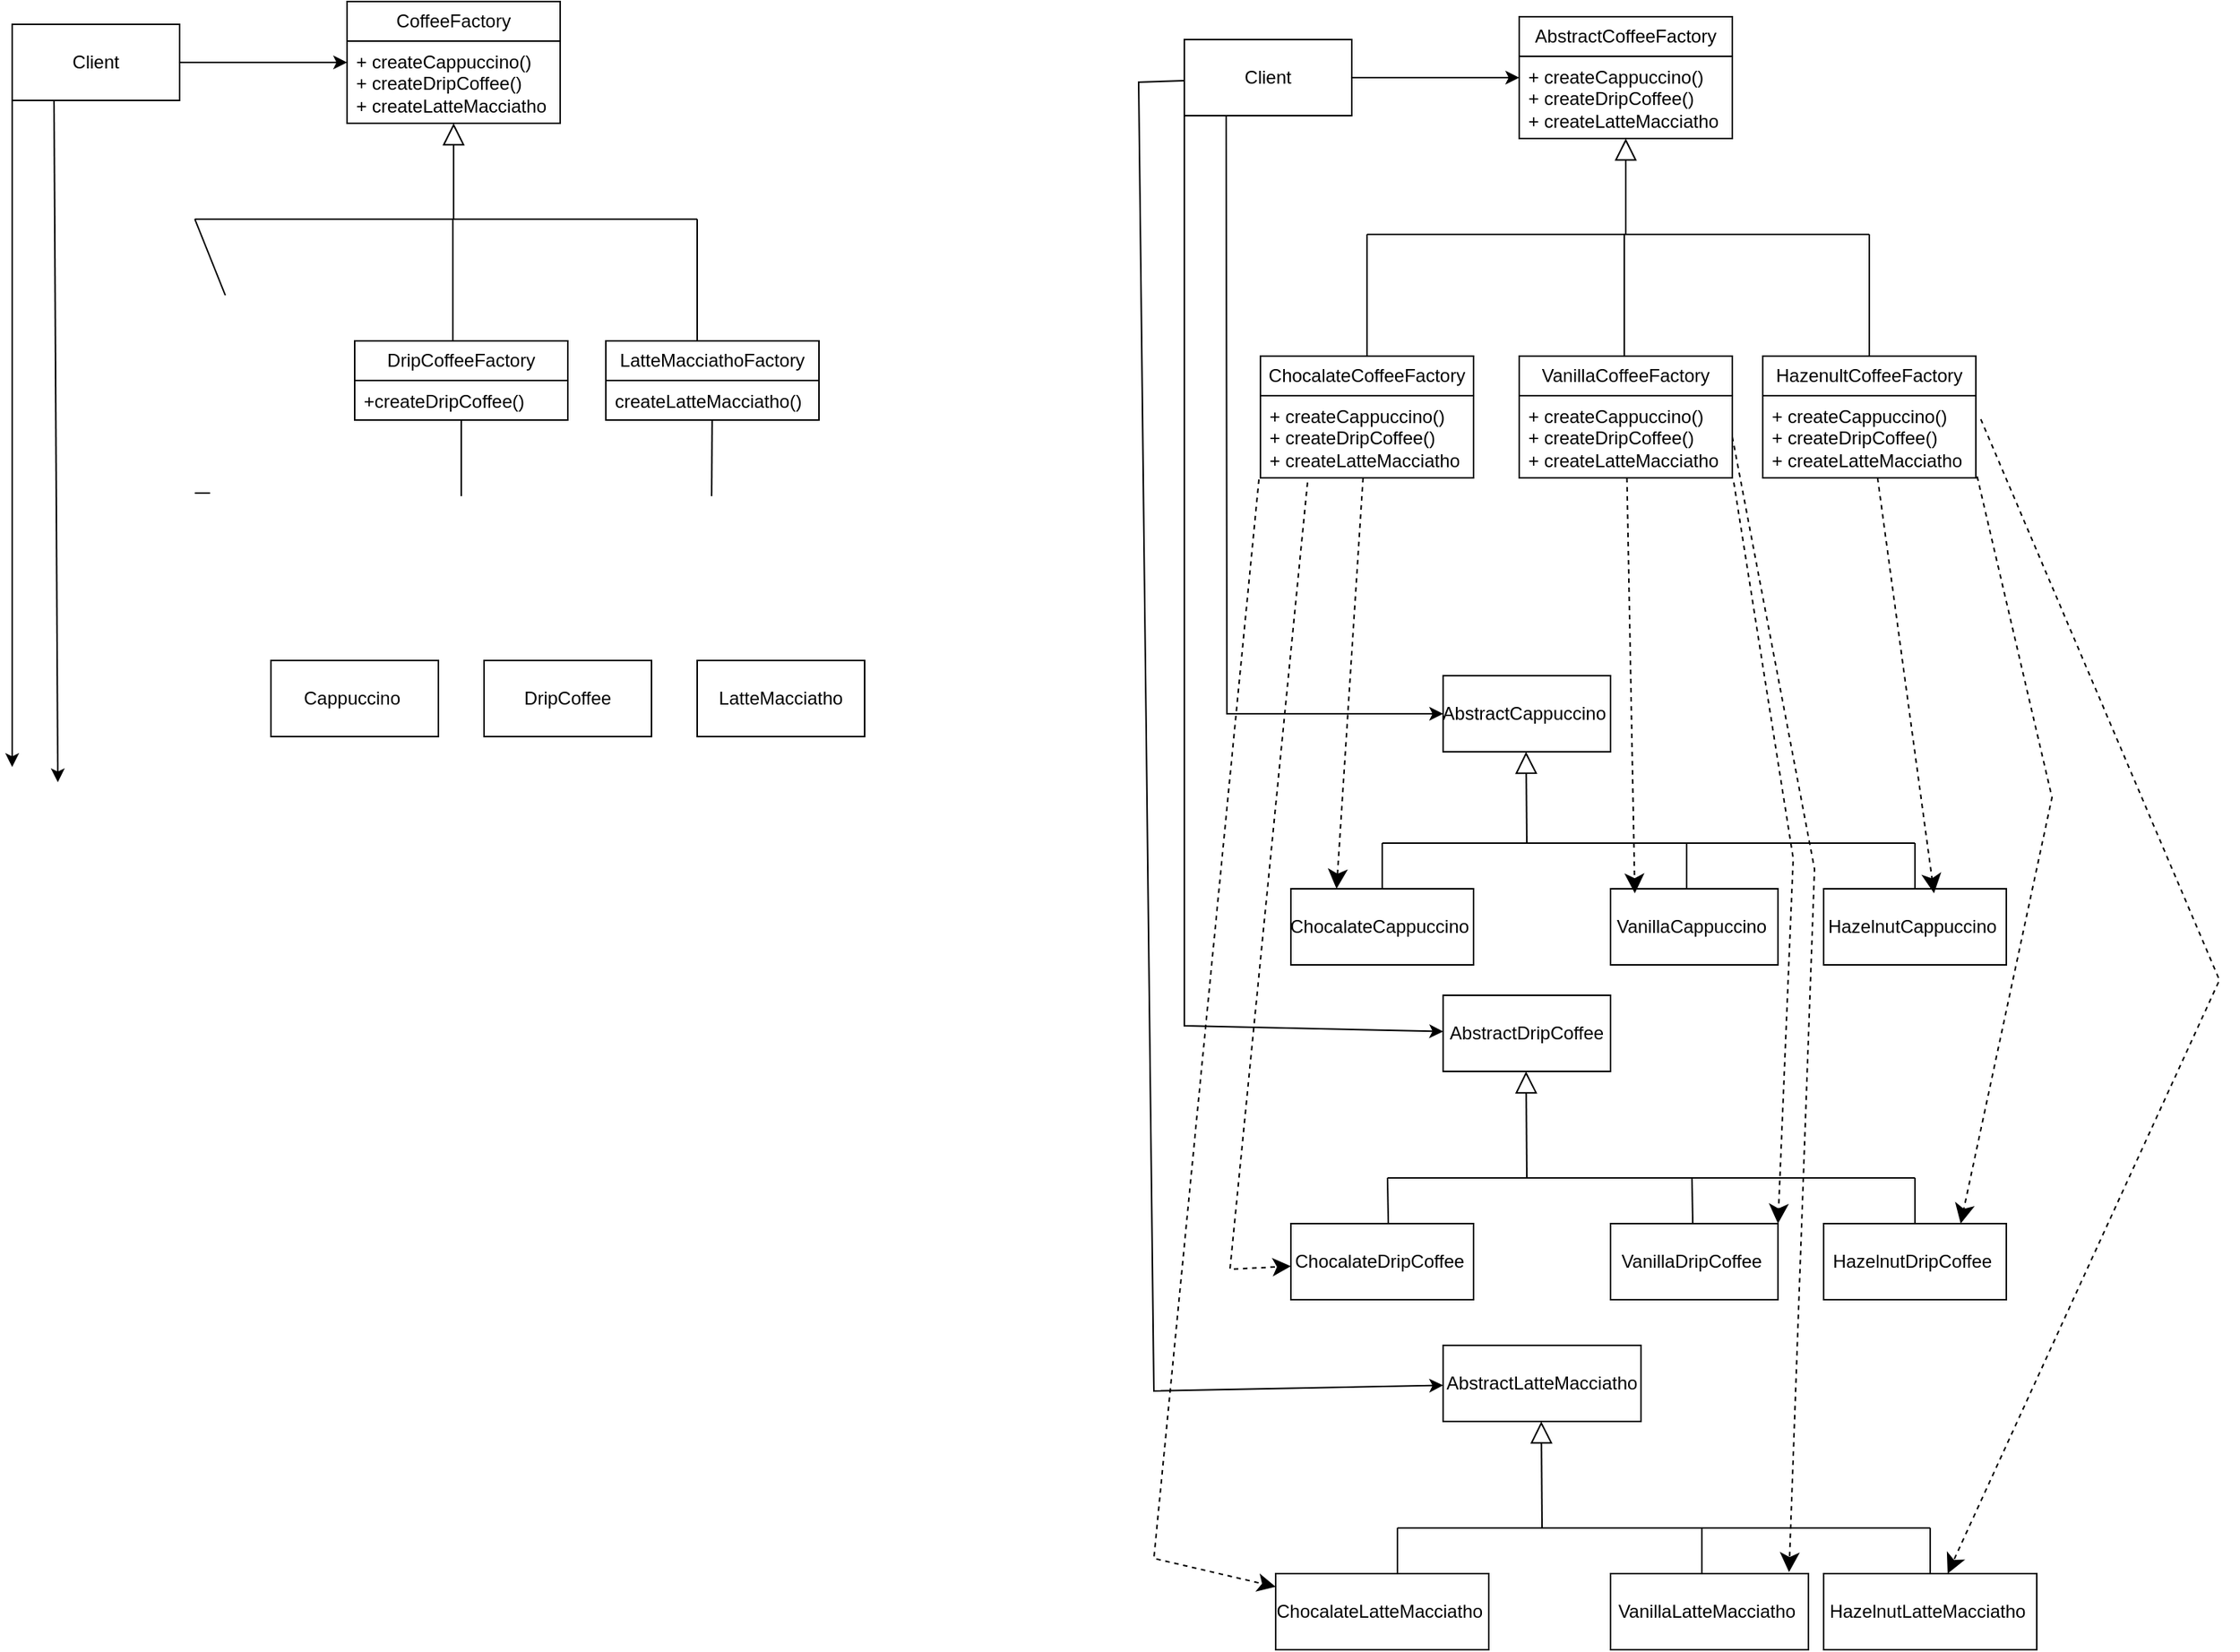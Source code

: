 <mxfile version="22.1.0" type="github">
  <diagram name="Page-1" id="4C7nGabXy9XK7AoCNsLR">
    <mxGraphModel dx="1211" dy="957" grid="1" gridSize="10" guides="1" tooltips="1" connect="1" arrows="1" fold="1" page="1" pageScale="1" pageWidth="850" pageHeight="1100" math="0" shadow="0">
      <root>
        <mxCell id="0" />
        <mxCell id="1" parent="0" />
        <mxCell id="ybdqn9EeEbOqEpaxUI_V-1" value="CoffeeFactory" style="swimlane;fontStyle=0;childLayout=stackLayout;horizontal=1;startSize=26;fillColor=none;horizontalStack=0;resizeParent=1;resizeParentMax=0;resizeLast=0;collapsible=1;marginBottom=0;whiteSpace=wrap;html=1;" vertex="1" parent="1">
          <mxGeometry x="350" y="307" width="140" height="80" as="geometry" />
        </mxCell>
        <mxCell id="ybdqn9EeEbOqEpaxUI_V-3" value="+ createCappuccino()&lt;br&gt;+ createDripCoffee()&lt;br&gt;+ createLatteMacciatho" style="text;strokeColor=none;fillColor=none;align=left;verticalAlign=top;spacingLeft=4;spacingRight=4;overflow=hidden;rotatable=0;points=[[0,0.5],[1,0.5]];portConstraint=eastwest;whiteSpace=wrap;html=1;" vertex="1" parent="ybdqn9EeEbOqEpaxUI_V-1">
          <mxGeometry y="26" width="140" height="54" as="geometry" />
        </mxCell>
        <mxCell id="ybdqn9EeEbOqEpaxUI_V-5" value="Client" style="html=1;whiteSpace=wrap;" vertex="1" parent="1">
          <mxGeometry x="130" y="322" width="110" height="50" as="geometry" />
        </mxCell>
        <mxCell id="ybdqn9EeEbOqEpaxUI_V-6" value="" style="endArrow=classic;html=1;rounded=0;" edge="1" parent="1" source="ybdqn9EeEbOqEpaxUI_V-5" target="ybdqn9EeEbOqEpaxUI_V-1">
          <mxGeometry width="50" height="50" relative="1" as="geometry">
            <mxPoint x="400" y="370" as="sourcePoint" />
            <mxPoint x="450" y="320" as="targetPoint" />
          </mxGeometry>
        </mxCell>
        <mxCell id="ybdqn9EeEbOqEpaxUI_V-7" value="" style="endArrow=block;html=1;rounded=0;endFill=0;endSize=12;" edge="1" parent="1" target="ybdqn9EeEbOqEpaxUI_V-1">
          <mxGeometry width="50" height="50" relative="1" as="geometry">
            <mxPoint x="420" y="450" as="sourcePoint" />
            <mxPoint x="450" y="320" as="targetPoint" />
          </mxGeometry>
        </mxCell>
        <mxCell id="ybdqn9EeEbOqEpaxUI_V-12" value="DripCoffeeFactory" style="swimlane;fontStyle=0;childLayout=stackLayout;horizontal=1;startSize=26;fillColor=none;horizontalStack=0;resizeParent=1;resizeParentMax=0;resizeLast=0;collapsible=1;marginBottom=0;whiteSpace=wrap;html=1;" vertex="1" parent="1">
          <mxGeometry x="355" y="530" width="140" height="52" as="geometry" />
        </mxCell>
        <mxCell id="ybdqn9EeEbOqEpaxUI_V-13" value="+createDripCoffee()" style="text;strokeColor=none;fillColor=none;align=left;verticalAlign=top;spacingLeft=4;spacingRight=4;overflow=hidden;rotatable=0;points=[[0,0.5],[1,0.5]];portConstraint=eastwest;whiteSpace=wrap;html=1;" vertex="1" parent="ybdqn9EeEbOqEpaxUI_V-12">
          <mxGeometry y="26" width="140" height="26" as="geometry" />
        </mxCell>
        <mxCell id="ybdqn9EeEbOqEpaxUI_V-16" value="LatteMacciathoFactory" style="swimlane;fontStyle=0;childLayout=stackLayout;horizontal=1;startSize=26;fillColor=none;horizontalStack=0;resizeParent=1;resizeParentMax=0;resizeLast=0;collapsible=1;marginBottom=0;whiteSpace=wrap;html=1;" vertex="1" parent="1">
          <mxGeometry x="520" y="530" width="140" height="52" as="geometry" />
        </mxCell>
        <mxCell id="ybdqn9EeEbOqEpaxUI_V-17" value="createLatteMacciatho()" style="text;strokeColor=none;fillColor=none;align=left;verticalAlign=top;spacingLeft=4;spacingRight=4;overflow=hidden;rotatable=0;points=[[0,0.5],[1,0.5]];portConstraint=eastwest;whiteSpace=wrap;html=1;" vertex="1" parent="ybdqn9EeEbOqEpaxUI_V-16">
          <mxGeometry y="26" width="140" height="26" as="geometry" />
        </mxCell>
        <mxCell id="ybdqn9EeEbOqEpaxUI_V-20" value="" style="endArrow=none;html=1;rounded=0;" edge="1" parent="1">
          <mxGeometry width="50" height="50" relative="1" as="geometry">
            <mxPoint x="250" y="450" as="sourcePoint" />
            <mxPoint x="580" y="450" as="targetPoint" />
          </mxGeometry>
        </mxCell>
        <mxCell id="ybdqn9EeEbOqEpaxUI_V-25" value="" style="endArrow=none;html=1;rounded=0;" edge="1" parent="1">
          <mxGeometry width="50" height="50" relative="1" as="geometry">
            <mxPoint x="270" y="500" as="sourcePoint" />
            <mxPoint x="250" y="450" as="targetPoint" />
          </mxGeometry>
        </mxCell>
        <mxCell id="ybdqn9EeEbOqEpaxUI_V-26" value="" style="endArrow=none;html=1;rounded=0;" edge="1" parent="1">
          <mxGeometry width="50" height="50" relative="1" as="geometry">
            <mxPoint x="419.5" y="530" as="sourcePoint" />
            <mxPoint x="419.5" y="450" as="targetPoint" />
          </mxGeometry>
        </mxCell>
        <mxCell id="ybdqn9EeEbOqEpaxUI_V-27" value="" style="endArrow=none;html=1;rounded=0;" edge="1" parent="1">
          <mxGeometry width="50" height="50" relative="1" as="geometry">
            <mxPoint x="580" y="530" as="sourcePoint" />
            <mxPoint x="580" y="450" as="targetPoint" />
          </mxGeometry>
        </mxCell>
        <mxCell id="ybdqn9EeEbOqEpaxUI_V-28" value="" style="endArrow=none;html=1;rounded=0;" edge="1" parent="1">
          <mxGeometry width="50" height="50" relative="1" as="geometry">
            <mxPoint x="250" y="630" as="sourcePoint" />
            <mxPoint x="260" y="630" as="targetPoint" />
          </mxGeometry>
        </mxCell>
        <mxCell id="ybdqn9EeEbOqEpaxUI_V-29" value="" style="endArrow=none;html=1;rounded=0;" edge="1" parent="1" target="ybdqn9EeEbOqEpaxUI_V-12">
          <mxGeometry width="50" height="50" relative="1" as="geometry">
            <mxPoint x="425" y="632" as="sourcePoint" />
            <mxPoint x="430" y="582" as="targetPoint" />
          </mxGeometry>
        </mxCell>
        <mxCell id="ybdqn9EeEbOqEpaxUI_V-30" value="" style="endArrow=none;html=1;rounded=0;" edge="1" parent="1" target="ybdqn9EeEbOqEpaxUI_V-16">
          <mxGeometry width="50" height="50" relative="1" as="geometry">
            <mxPoint x="589.5" y="632" as="sourcePoint" />
            <mxPoint x="589.5" y="582" as="targetPoint" />
          </mxGeometry>
        </mxCell>
        <mxCell id="ybdqn9EeEbOqEpaxUI_V-31" value="" style="endArrow=classic;html=1;rounded=0;exitX=0;exitY=1;exitDx=0;exitDy=0;" edge="1" parent="1" source="ybdqn9EeEbOqEpaxUI_V-5">
          <mxGeometry width="50" height="50" relative="1" as="geometry">
            <mxPoint x="400" y="590" as="sourcePoint" />
            <mxPoint x="130" y="810" as="targetPoint" />
          </mxGeometry>
        </mxCell>
        <mxCell id="ybdqn9EeEbOqEpaxUI_V-32" value="" style="endArrow=classic;html=1;rounded=0;exitX=0.25;exitY=1;exitDx=0;exitDy=0;" edge="1" parent="1" source="ybdqn9EeEbOqEpaxUI_V-5">
          <mxGeometry width="50" height="50" relative="1" as="geometry">
            <mxPoint x="400" y="590" as="sourcePoint" />
            <mxPoint x="160" y="820" as="targetPoint" />
          </mxGeometry>
        </mxCell>
        <mxCell id="ybdqn9EeEbOqEpaxUI_V-33" value="Cappuccino&amp;nbsp;" style="html=1;whiteSpace=wrap;" vertex="1" parent="1">
          <mxGeometry x="300" y="740" width="110" height="50" as="geometry" />
        </mxCell>
        <mxCell id="ybdqn9EeEbOqEpaxUI_V-34" value="DripCoffee" style="html=1;whiteSpace=wrap;" vertex="1" parent="1">
          <mxGeometry x="440" y="740" width="110" height="50" as="geometry" />
        </mxCell>
        <mxCell id="ybdqn9EeEbOqEpaxUI_V-35" value="LatteMacciatho" style="html=1;whiteSpace=wrap;" vertex="1" parent="1">
          <mxGeometry x="580" y="740" width="110" height="50" as="geometry" />
        </mxCell>
        <mxCell id="ybdqn9EeEbOqEpaxUI_V-36" value="AbstractCoffeeFactory" style="swimlane;fontStyle=0;childLayout=stackLayout;horizontal=1;startSize=26;fillColor=none;horizontalStack=0;resizeParent=1;resizeParentMax=0;resizeLast=0;collapsible=1;marginBottom=0;whiteSpace=wrap;html=1;" vertex="1" parent="1">
          <mxGeometry x="1120" y="317" width="140" height="80" as="geometry" />
        </mxCell>
        <mxCell id="ybdqn9EeEbOqEpaxUI_V-37" value="+ createCappuccino()&lt;br&gt;+ createDripCoffee()&lt;br&gt;+ createLatteMacciatho" style="text;strokeColor=none;fillColor=none;align=left;verticalAlign=top;spacingLeft=4;spacingRight=4;overflow=hidden;rotatable=0;points=[[0,0.5],[1,0.5]];portConstraint=eastwest;whiteSpace=wrap;html=1;" vertex="1" parent="ybdqn9EeEbOqEpaxUI_V-36">
          <mxGeometry y="26" width="140" height="54" as="geometry" />
        </mxCell>
        <mxCell id="ybdqn9EeEbOqEpaxUI_V-38" value="Client" style="html=1;whiteSpace=wrap;" vertex="1" parent="1">
          <mxGeometry x="900" y="332" width="110" height="50" as="geometry" />
        </mxCell>
        <mxCell id="ybdqn9EeEbOqEpaxUI_V-39" value="" style="endArrow=classic;html=1;rounded=0;" edge="1" parent="1" source="ybdqn9EeEbOqEpaxUI_V-38" target="ybdqn9EeEbOqEpaxUI_V-36">
          <mxGeometry width="50" height="50" relative="1" as="geometry">
            <mxPoint x="1170" y="380" as="sourcePoint" />
            <mxPoint x="1220" y="330" as="targetPoint" />
          </mxGeometry>
        </mxCell>
        <mxCell id="ybdqn9EeEbOqEpaxUI_V-40" value="" style="endArrow=block;html=1;rounded=0;endFill=0;endSize=12;" edge="1" parent="1" target="ybdqn9EeEbOqEpaxUI_V-36">
          <mxGeometry width="50" height="50" relative="1" as="geometry">
            <mxPoint x="1190" y="460" as="sourcePoint" />
            <mxPoint x="1220" y="330" as="targetPoint" />
          </mxGeometry>
        </mxCell>
        <mxCell id="ybdqn9EeEbOqEpaxUI_V-47" value="" style="endArrow=none;html=1;rounded=0;" edge="1" parent="1">
          <mxGeometry width="50" height="50" relative="1" as="geometry">
            <mxPoint x="1020" y="460" as="sourcePoint" />
            <mxPoint x="1350" y="460" as="targetPoint" />
          </mxGeometry>
        </mxCell>
        <mxCell id="ybdqn9EeEbOqEpaxUI_V-48" value="" style="endArrow=none;html=1;rounded=0;" edge="1" parent="1">
          <mxGeometry width="50" height="50" relative="1" as="geometry">
            <mxPoint x="1020" y="540" as="sourcePoint" />
            <mxPoint x="1020" y="460" as="targetPoint" />
          </mxGeometry>
        </mxCell>
        <mxCell id="ybdqn9EeEbOqEpaxUI_V-50" value="" style="endArrow=none;html=1;rounded=0;" edge="1" parent="1">
          <mxGeometry width="50" height="50" relative="1" as="geometry">
            <mxPoint x="1189" y="540" as="sourcePoint" />
            <mxPoint x="1189" y="460" as="targetPoint" />
          </mxGeometry>
        </mxCell>
        <mxCell id="ybdqn9EeEbOqEpaxUI_V-54" value="" style="endArrow=classic;html=1;rounded=0;exitX=0;exitY=1;exitDx=0;exitDy=0;" edge="1" parent="1" source="ybdqn9EeEbOqEpaxUI_V-38" target="ybdqn9EeEbOqEpaxUI_V-57">
          <mxGeometry width="50" height="50" relative="1" as="geometry">
            <mxPoint x="1170" y="600" as="sourcePoint" />
            <mxPoint x="900" y="990" as="targetPoint" />
            <Array as="points">
              <mxPoint x="900" y="980" />
            </Array>
          </mxGeometry>
        </mxCell>
        <mxCell id="ybdqn9EeEbOqEpaxUI_V-55" value="" style="endArrow=classic;html=1;rounded=0;exitX=0.25;exitY=1;exitDx=0;exitDy=0;" edge="1" parent="1" source="ybdqn9EeEbOqEpaxUI_V-38" target="ybdqn9EeEbOqEpaxUI_V-56">
          <mxGeometry width="50" height="50" relative="1" as="geometry">
            <mxPoint x="1170" y="600" as="sourcePoint" />
            <mxPoint x="930" y="790" as="targetPoint" />
            <Array as="points">
              <mxPoint x="928" y="775" />
            </Array>
          </mxGeometry>
        </mxCell>
        <mxCell id="ybdqn9EeEbOqEpaxUI_V-56" value="AbstractCappuccino&amp;nbsp;" style="html=1;whiteSpace=wrap;" vertex="1" parent="1">
          <mxGeometry x="1070" y="750" width="110" height="50" as="geometry" />
        </mxCell>
        <mxCell id="ybdqn9EeEbOqEpaxUI_V-57" value="AbstractDripCoffee" style="html=1;whiteSpace=wrap;" vertex="1" parent="1">
          <mxGeometry x="1070" y="960" width="110" height="50" as="geometry" />
        </mxCell>
        <mxCell id="ybdqn9EeEbOqEpaxUI_V-58" value="AbstractLatteMacciatho" style="html=1;whiteSpace=wrap;" vertex="1" parent="1">
          <mxGeometry x="1070" y="1190" width="130" height="50" as="geometry" />
        </mxCell>
        <mxCell id="ybdqn9EeEbOqEpaxUI_V-59" value="" style="endArrow=block;html=1;rounded=0;endFill=0;endSize=12;" edge="1" parent="1">
          <mxGeometry width="50" height="50" relative="1" as="geometry">
            <mxPoint x="1125" y="860" as="sourcePoint" />
            <mxPoint x="1124.5" y="800" as="targetPoint" />
          </mxGeometry>
        </mxCell>
        <mxCell id="ybdqn9EeEbOqEpaxUI_V-60" value="" style="endArrow=block;html=1;rounded=0;endFill=0;endSize=12;" edge="1" parent="1">
          <mxGeometry width="50" height="50" relative="1" as="geometry">
            <mxPoint x="1125" y="1080" as="sourcePoint" />
            <mxPoint x="1124.5" y="1010" as="targetPoint" />
          </mxGeometry>
        </mxCell>
        <mxCell id="ybdqn9EeEbOqEpaxUI_V-61" value="" style="endArrow=block;html=1;rounded=0;endFill=0;endSize=12;" edge="1" parent="1">
          <mxGeometry width="50" height="50" relative="1" as="geometry">
            <mxPoint x="1135" y="1310" as="sourcePoint" />
            <mxPoint x="1134.5" y="1240" as="targetPoint" />
          </mxGeometry>
        </mxCell>
        <mxCell id="ybdqn9EeEbOqEpaxUI_V-62" value="" style="endArrow=classic;html=1;rounded=0;" edge="1" parent="1" source="ybdqn9EeEbOqEpaxUI_V-38" target="ybdqn9EeEbOqEpaxUI_V-58">
          <mxGeometry width="50" height="50" relative="1" as="geometry">
            <mxPoint x="880" y="360" as="sourcePoint" />
            <mxPoint x="850" y="1120" as="targetPoint" />
            <Array as="points">
              <mxPoint x="870" y="360" />
              <mxPoint x="880" y="1220" />
            </Array>
          </mxGeometry>
        </mxCell>
        <mxCell id="ybdqn9EeEbOqEpaxUI_V-63" value="ChocalateCappuccino&amp;nbsp;" style="html=1;whiteSpace=wrap;" vertex="1" parent="1">
          <mxGeometry x="970" y="890" width="120" height="50" as="geometry" />
        </mxCell>
        <mxCell id="ybdqn9EeEbOqEpaxUI_V-64" value="VanillaCappuccino&amp;nbsp;" style="html=1;whiteSpace=wrap;" vertex="1" parent="1">
          <mxGeometry x="1180" y="890" width="110" height="50" as="geometry" />
        </mxCell>
        <mxCell id="ybdqn9EeEbOqEpaxUI_V-65" value="" style="endArrow=none;html=1;rounded=0;" edge="1" parent="1">
          <mxGeometry width="50" height="50" relative="1" as="geometry">
            <mxPoint x="1030" y="860" as="sourcePoint" />
            <mxPoint x="1380" y="860" as="targetPoint" />
          </mxGeometry>
        </mxCell>
        <mxCell id="ybdqn9EeEbOqEpaxUI_V-66" value="" style="endArrow=none;html=1;rounded=0;" edge="1" parent="1">
          <mxGeometry width="50" height="50" relative="1" as="geometry">
            <mxPoint x="1030" y="890" as="sourcePoint" />
            <mxPoint x="1030" y="860" as="targetPoint" />
          </mxGeometry>
        </mxCell>
        <mxCell id="ybdqn9EeEbOqEpaxUI_V-67" value="" style="endArrow=none;html=1;rounded=0;" edge="1" parent="1">
          <mxGeometry width="50" height="50" relative="1" as="geometry">
            <mxPoint x="1230" y="860" as="sourcePoint" />
            <mxPoint x="1230" y="890" as="targetPoint" />
          </mxGeometry>
        </mxCell>
        <mxCell id="ybdqn9EeEbOqEpaxUI_V-68" value="" style="endArrow=none;html=1;rounded=0;" edge="1" parent="1">
          <mxGeometry width="50" height="50" relative="1" as="geometry">
            <mxPoint x="1033.5" y="1080" as="sourcePoint" />
            <mxPoint x="1380" y="1080" as="targetPoint" />
          </mxGeometry>
        </mxCell>
        <mxCell id="ybdqn9EeEbOqEpaxUI_V-69" value="" style="endArrow=none;html=1;rounded=0;" edge="1" parent="1">
          <mxGeometry width="50" height="50" relative="1" as="geometry">
            <mxPoint x="1034" y="1110" as="sourcePoint" />
            <mxPoint x="1033.5" y="1080" as="targetPoint" />
          </mxGeometry>
        </mxCell>
        <mxCell id="ybdqn9EeEbOqEpaxUI_V-70" value="" style="endArrow=none;html=1;rounded=0;" edge="1" parent="1">
          <mxGeometry width="50" height="50" relative="1" as="geometry">
            <mxPoint x="1233.5" y="1080" as="sourcePoint" />
            <mxPoint x="1234" y="1110" as="targetPoint" />
          </mxGeometry>
        </mxCell>
        <mxCell id="ybdqn9EeEbOqEpaxUI_V-71" value="" style="endArrow=none;html=1;rounded=0;" edge="1" parent="1">
          <mxGeometry width="50" height="50" relative="1" as="geometry">
            <mxPoint x="1040" y="1310" as="sourcePoint" />
            <mxPoint x="1390" y="1310" as="targetPoint" />
          </mxGeometry>
        </mxCell>
        <mxCell id="ybdqn9EeEbOqEpaxUI_V-72" value="" style="endArrow=none;html=1;rounded=0;" edge="1" parent="1">
          <mxGeometry width="50" height="50" relative="1" as="geometry">
            <mxPoint x="1040" y="1340" as="sourcePoint" />
            <mxPoint x="1040" y="1310" as="targetPoint" />
          </mxGeometry>
        </mxCell>
        <mxCell id="ybdqn9EeEbOqEpaxUI_V-73" value="" style="endArrow=none;html=1;rounded=0;" edge="1" parent="1">
          <mxGeometry width="50" height="50" relative="1" as="geometry">
            <mxPoint x="1240" y="1310" as="sourcePoint" />
            <mxPoint x="1240" y="1340" as="targetPoint" />
          </mxGeometry>
        </mxCell>
        <mxCell id="ybdqn9EeEbOqEpaxUI_V-74" value="ChocalateDripCoffee&amp;nbsp;" style="html=1;whiteSpace=wrap;" vertex="1" parent="1">
          <mxGeometry x="970" y="1110" width="120" height="50" as="geometry" />
        </mxCell>
        <mxCell id="ybdqn9EeEbOqEpaxUI_V-75" value="VanillaDripCoffee&amp;nbsp;" style="html=1;whiteSpace=wrap;" vertex="1" parent="1">
          <mxGeometry x="1180" y="1110" width="110" height="50" as="geometry" />
        </mxCell>
        <mxCell id="ybdqn9EeEbOqEpaxUI_V-76" value="ChocalateLatteMacciatho&amp;nbsp;" style="html=1;whiteSpace=wrap;" vertex="1" parent="1">
          <mxGeometry x="960" y="1340" width="140" height="50" as="geometry" />
        </mxCell>
        <mxCell id="ybdqn9EeEbOqEpaxUI_V-77" value="VanillaLatteMacciatho&amp;nbsp;" style="html=1;whiteSpace=wrap;" vertex="1" parent="1">
          <mxGeometry x="1180" y="1340" width="130" height="50" as="geometry" />
        </mxCell>
        <mxCell id="ybdqn9EeEbOqEpaxUI_V-79" value="" style="endArrow=none;html=1;rounded=0;" edge="1" parent="1">
          <mxGeometry width="50" height="50" relative="1" as="geometry">
            <mxPoint x="1380" y="860" as="sourcePoint" />
            <mxPoint x="1380" y="890" as="targetPoint" />
          </mxGeometry>
        </mxCell>
        <mxCell id="ybdqn9EeEbOqEpaxUI_V-80" value="" style="endArrow=none;html=1;rounded=0;" edge="1" parent="1">
          <mxGeometry width="50" height="50" relative="1" as="geometry">
            <mxPoint x="1380" y="1080" as="sourcePoint" />
            <mxPoint x="1380" y="1110" as="targetPoint" />
          </mxGeometry>
        </mxCell>
        <mxCell id="ybdqn9EeEbOqEpaxUI_V-81" value="" style="endArrow=none;html=1;rounded=0;" edge="1" parent="1" target="ybdqn9EeEbOqEpaxUI_V-84">
          <mxGeometry width="50" height="50" relative="1" as="geometry">
            <mxPoint x="1390" y="1310" as="sourcePoint" />
            <mxPoint x="1380" y="1330" as="targetPoint" />
          </mxGeometry>
        </mxCell>
        <mxCell id="ybdqn9EeEbOqEpaxUI_V-82" value="HazelnutCappuccino&amp;nbsp;" style="html=1;whiteSpace=wrap;" vertex="1" parent="1">
          <mxGeometry x="1320" y="890" width="120" height="50" as="geometry" />
        </mxCell>
        <mxCell id="ybdqn9EeEbOqEpaxUI_V-83" value="HazelnutDripCoffee&amp;nbsp;" style="html=1;whiteSpace=wrap;" vertex="1" parent="1">
          <mxGeometry x="1320" y="1110" width="120" height="50" as="geometry" />
        </mxCell>
        <mxCell id="ybdqn9EeEbOqEpaxUI_V-84" value="HazelnutLatteMacciatho&amp;nbsp;" style="html=1;whiteSpace=wrap;" vertex="1" parent="1">
          <mxGeometry x="1320" y="1340" width="140" height="50" as="geometry" />
        </mxCell>
        <mxCell id="ybdqn9EeEbOqEpaxUI_V-85" value="ChocalateCoffeeFactory" style="swimlane;fontStyle=0;childLayout=stackLayout;horizontal=1;startSize=26;fillColor=none;horizontalStack=0;resizeParent=1;resizeParentMax=0;resizeLast=0;collapsible=1;marginBottom=0;whiteSpace=wrap;html=1;" vertex="1" parent="1">
          <mxGeometry x="950" y="540" width="140" height="80" as="geometry" />
        </mxCell>
        <mxCell id="ybdqn9EeEbOqEpaxUI_V-86" value="+ createCappuccino()&lt;br style=&quot;border-color: var(--border-color);&quot;&gt;+ createDripCoffee()&lt;br style=&quot;border-color: var(--border-color);&quot;&gt;+ createLatteMacciatho" style="text;strokeColor=none;fillColor=none;align=left;verticalAlign=top;spacingLeft=4;spacingRight=4;overflow=hidden;rotatable=0;points=[[0,0.5],[1,0.5]];portConstraint=eastwest;whiteSpace=wrap;html=1;" vertex="1" parent="ybdqn9EeEbOqEpaxUI_V-85">
          <mxGeometry y="26" width="140" height="54" as="geometry" />
        </mxCell>
        <mxCell id="ybdqn9EeEbOqEpaxUI_V-96" value="" style="endArrow=none;html=1;rounded=0;" edge="1" parent="1">
          <mxGeometry width="50" height="50" relative="1" as="geometry">
            <mxPoint x="1350" y="540" as="sourcePoint" />
            <mxPoint x="1350" y="460" as="targetPoint" />
          </mxGeometry>
        </mxCell>
        <mxCell id="ybdqn9EeEbOqEpaxUI_V-99" value="" style="endArrow=classic;dashed=1;html=1;rounded=0;entryX=0.25;entryY=0;entryDx=0;entryDy=0;endFill=1;strokeWidth=1;endSize=10;" edge="1" parent="1" source="ybdqn9EeEbOqEpaxUI_V-85" target="ybdqn9EeEbOqEpaxUI_V-63">
          <mxGeometry width="50" height="50" relative="1" as="geometry">
            <mxPoint x="1140" y="900" as="sourcePoint" />
            <mxPoint x="1020" y="710" as="targetPoint" />
          </mxGeometry>
        </mxCell>
        <mxCell id="ybdqn9EeEbOqEpaxUI_V-100" value="" style="endArrow=classic;dashed=1;html=1;rounded=0;exitX=0.221;exitY=1.056;exitDx=0;exitDy=0;exitPerimeter=0;endFill=1;startSize=6;endSize=9;" edge="1" parent="1" source="ybdqn9EeEbOqEpaxUI_V-86" target="ybdqn9EeEbOqEpaxUI_V-74">
          <mxGeometry width="50" height="50" relative="1" as="geometry">
            <mxPoint x="979" y="625" as="sourcePoint" />
            <mxPoint x="940" y="1130" as="targetPoint" />
            <Array as="points">
              <mxPoint x="930" y="1140" />
            </Array>
          </mxGeometry>
        </mxCell>
        <mxCell id="ybdqn9EeEbOqEpaxUI_V-101" value="" style="endArrow=classic;dashed=1;html=1;rounded=0;exitX=-0.007;exitY=1.019;exitDx=0;exitDy=0;exitPerimeter=0;endFill=1;endSize=9;" edge="1" parent="1" source="ybdqn9EeEbOqEpaxUI_V-86" target="ybdqn9EeEbOqEpaxUI_V-76">
          <mxGeometry width="50" height="50" relative="1" as="geometry">
            <mxPoint x="950" y="625" as="sourcePoint" />
            <mxPoint x="880" y="1380" as="targetPoint" />
            <Array as="points">
              <mxPoint x="880" y="1330" />
            </Array>
          </mxGeometry>
        </mxCell>
        <mxCell id="ybdqn9EeEbOqEpaxUI_V-102" value="HazenultCoffeeFactory" style="swimlane;fontStyle=0;childLayout=stackLayout;horizontal=1;startSize=26;fillColor=none;horizontalStack=0;resizeParent=1;resizeParentMax=0;resizeLast=0;collapsible=1;marginBottom=0;whiteSpace=wrap;html=1;" vertex="1" parent="1">
          <mxGeometry x="1280" y="540" width="140" height="80" as="geometry" />
        </mxCell>
        <mxCell id="ybdqn9EeEbOqEpaxUI_V-103" value="+ createCappuccino()&lt;br style=&quot;border-color: var(--border-color);&quot;&gt;+ createDripCoffee()&lt;br style=&quot;border-color: var(--border-color);&quot;&gt;+ createLatteMacciatho" style="text;strokeColor=none;fillColor=none;align=left;verticalAlign=top;spacingLeft=4;spacingRight=4;overflow=hidden;rotatable=0;points=[[0,0.5],[1,0.5]];portConstraint=eastwest;whiteSpace=wrap;html=1;" vertex="1" parent="ybdqn9EeEbOqEpaxUI_V-102">
          <mxGeometry y="26" width="140" height="54" as="geometry" />
        </mxCell>
        <mxCell id="ybdqn9EeEbOqEpaxUI_V-104" value="VanillaCoffeeFactory" style="swimlane;fontStyle=0;childLayout=stackLayout;horizontal=1;startSize=26;fillColor=none;horizontalStack=0;resizeParent=1;resizeParentMax=0;resizeLast=0;collapsible=1;marginBottom=0;whiteSpace=wrap;html=1;" vertex="1" parent="1">
          <mxGeometry x="1120" y="540" width="140" height="80" as="geometry" />
        </mxCell>
        <mxCell id="ybdqn9EeEbOqEpaxUI_V-105" value="+ createCappuccino()&lt;br style=&quot;border-color: var(--border-color);&quot;&gt;+ createDripCoffee()&lt;br style=&quot;border-color: var(--border-color);&quot;&gt;+ createLatteMacciatho" style="text;strokeColor=none;fillColor=none;align=left;verticalAlign=top;spacingLeft=4;spacingRight=4;overflow=hidden;rotatable=0;points=[[0,0.5],[1,0.5]];portConstraint=eastwest;whiteSpace=wrap;html=1;" vertex="1" parent="ybdqn9EeEbOqEpaxUI_V-104">
          <mxGeometry y="26" width="140" height="54" as="geometry" />
        </mxCell>
        <mxCell id="ybdqn9EeEbOqEpaxUI_V-106" value="" style="endArrow=classic;dashed=1;html=1;rounded=0;endFill=1;strokeWidth=1;endSize=10;entryX=0.145;entryY=0.06;entryDx=0;entryDy=0;entryPerimeter=0;" edge="1" parent="1" source="ybdqn9EeEbOqEpaxUI_V-104" target="ybdqn9EeEbOqEpaxUI_V-64">
          <mxGeometry width="50" height="50" relative="1" as="geometry">
            <mxPoint x="1200" y="610" as="sourcePoint" />
            <mxPoint x="1183" y="880" as="targetPoint" />
          </mxGeometry>
        </mxCell>
        <mxCell id="ybdqn9EeEbOqEpaxUI_V-107" value="" style="endArrow=classic;dashed=1;html=1;rounded=0;endFill=1;strokeWidth=1;endSize=10;exitX=1.007;exitY=1.056;exitDx=0;exitDy=0;exitPerimeter=0;entryX=1;entryY=0;entryDx=0;entryDy=0;" edge="1" parent="1" source="ybdqn9EeEbOqEpaxUI_V-105" target="ybdqn9EeEbOqEpaxUI_V-75">
          <mxGeometry width="50" height="50" relative="1" as="geometry">
            <mxPoint x="1320" y="670" as="sourcePoint" />
            <mxPoint x="1303" y="940" as="targetPoint" />
            <Array as="points">
              <mxPoint x="1300" y="870" />
            </Array>
          </mxGeometry>
        </mxCell>
        <mxCell id="ybdqn9EeEbOqEpaxUI_V-108" value="" style="endArrow=classic;dashed=1;html=1;rounded=0;endFill=1;strokeWidth=1;endSize=10;exitX=1;exitY=0.5;exitDx=0;exitDy=0;entryX=0.902;entryY=-0.019;entryDx=0;entryDy=0;entryPerimeter=0;" edge="1" parent="1" source="ybdqn9EeEbOqEpaxUI_V-105" target="ybdqn9EeEbOqEpaxUI_V-77">
          <mxGeometry width="50" height="50" relative="1" as="geometry">
            <mxPoint x="1275" y="630" as="sourcePoint" />
            <mxPoint x="1304" y="1117" as="targetPoint" />
            <Array as="points">
              <mxPoint x="1314" y="877" />
            </Array>
          </mxGeometry>
        </mxCell>
        <mxCell id="ybdqn9EeEbOqEpaxUI_V-109" value="" style="endArrow=classic;dashed=1;html=1;rounded=0;endFill=1;strokeWidth=1;endSize=10;entryX=0.145;entryY=0.06;entryDx=0;entryDy=0;entryPerimeter=0;" edge="1" parent="1" source="ybdqn9EeEbOqEpaxUI_V-102">
          <mxGeometry width="50" height="50" relative="1" as="geometry">
            <mxPoint x="1387.5" y="620" as="sourcePoint" />
            <mxPoint x="1392.5" y="893" as="targetPoint" />
          </mxGeometry>
        </mxCell>
        <mxCell id="ybdqn9EeEbOqEpaxUI_V-110" value="" style="endArrow=classic;dashed=1;html=1;rounded=0;endFill=1;strokeWidth=1;endSize=10;exitX=1.006;exitY=0.983;exitDx=0;exitDy=0;exitPerimeter=0;entryX=0.75;entryY=0;entryDx=0;entryDy=0;" edge="1" parent="1" source="ybdqn9EeEbOqEpaxUI_V-103" target="ybdqn9EeEbOqEpaxUI_V-83">
          <mxGeometry width="50" height="50" relative="1" as="geometry">
            <mxPoint x="1460" y="638.5" as="sourcePoint" />
            <mxPoint x="1480" y="1040" as="targetPoint" />
            <Array as="points">
              <mxPoint x="1470" y="830" />
            </Array>
          </mxGeometry>
        </mxCell>
        <mxCell id="ybdqn9EeEbOqEpaxUI_V-111" value="" style="endArrow=classic;dashed=1;html=1;rounded=0;endFill=1;strokeWidth=1;endSize=10;exitX=1.023;exitY=0.285;exitDx=0;exitDy=0;exitPerimeter=0;" edge="1" parent="1" source="ybdqn9EeEbOqEpaxUI_V-103" target="ybdqn9EeEbOqEpaxUI_V-84">
          <mxGeometry width="50" height="50" relative="1" as="geometry">
            <mxPoint x="1500" y="638.5" as="sourcePoint" />
            <mxPoint x="1550" y="1080" as="targetPoint" />
            <Array as="points">
              <mxPoint x="1580" y="950" />
            </Array>
          </mxGeometry>
        </mxCell>
      </root>
    </mxGraphModel>
  </diagram>
</mxfile>
